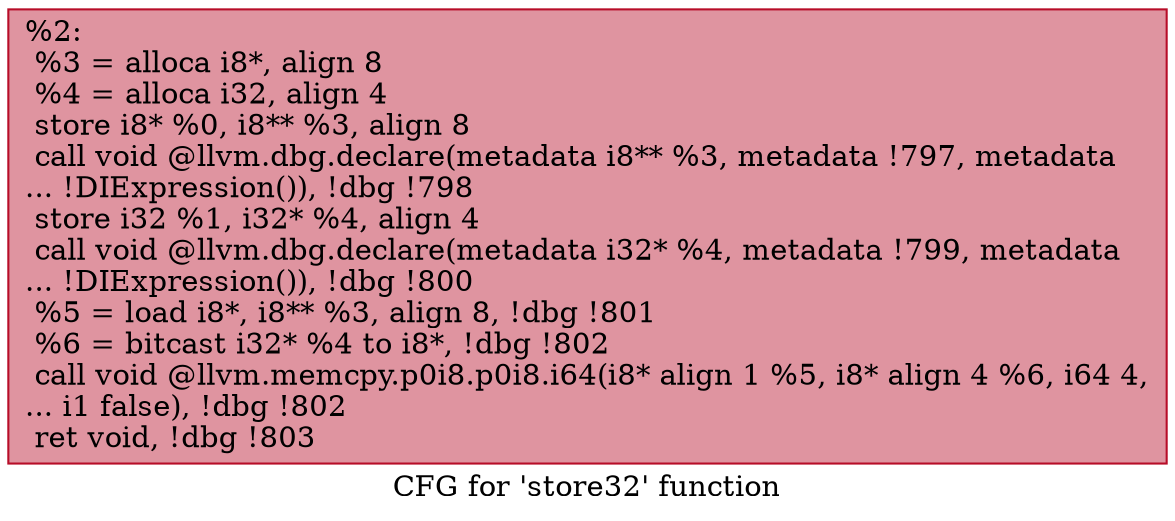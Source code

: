 digraph "CFG for 'store32' function" {
	label="CFG for 'store32' function";

	Node0x2289520 [shape=record,color="#b70d28ff", style=filled, fillcolor="#b70d2870",label="{%2:\l  %3 = alloca i8*, align 8\l  %4 = alloca i32, align 4\l  store i8* %0, i8** %3, align 8\l  call void @llvm.dbg.declare(metadata i8** %3, metadata !797, metadata\l... !DIExpression()), !dbg !798\l  store i32 %1, i32* %4, align 4\l  call void @llvm.dbg.declare(metadata i32* %4, metadata !799, metadata\l... !DIExpression()), !dbg !800\l  %5 = load i8*, i8** %3, align 8, !dbg !801\l  %6 = bitcast i32* %4 to i8*, !dbg !802\l  call void @llvm.memcpy.p0i8.p0i8.i64(i8* align 1 %5, i8* align 4 %6, i64 4,\l... i1 false), !dbg !802\l  ret void, !dbg !803\l}"];
}
